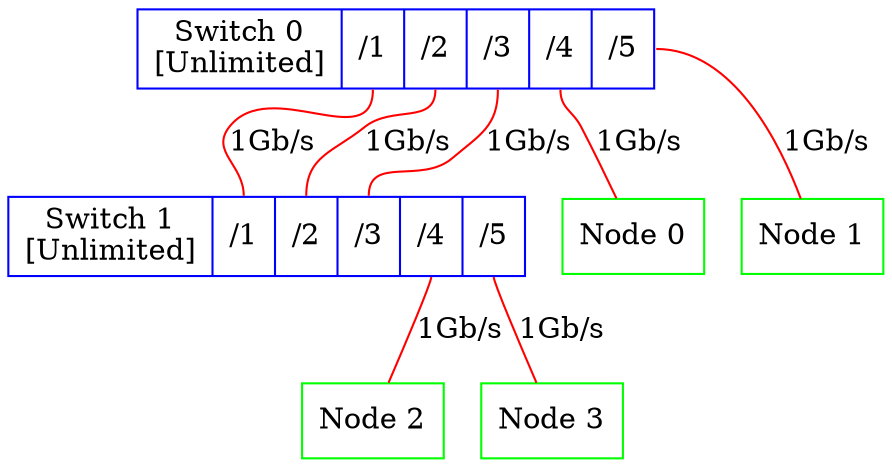 digraph G {
node0 [shape=box, color=green, label="Node 0"];
node1 [shape=box, color=green, label="Node 1"];
node2 [shape=box, color=green, label="Node 2"];
node3 [shape=box, color=green, label="Node 3"];
switch0 [shape=record, color=blue, label="Switch 0\n[Unlimited]|<p1>/1|<p2>/2|<p3>/3|<p4>/4|<p5>/5"];
switch1 [shape=record, color=blue, label="Switch 1\n[Unlimited]|<p1>/1|<p2>/2|<p3>/3|<p4>/4|<p5>/5"];
switch0:p1 -> switch1:p1 [arrowhead=none, color=red, label="1Gb/s"]
switch0:p2 -> switch1:p2 [arrowhead=none, color=red, label="1Gb/s"]
switch0:p3 -> switch1:p3 [arrowhead=none, color=red, label="1Gb/s"]
switch0:p4 -> node0 [arrowhead=none, color=red, label="1Gb/s"]
switch0:p5 -> node1 [arrowhead=none, color=red, label="1Gb/s"]
switch1:p4 -> node2 [arrowhead=none, color=red, label="1Gb/s"]
switch1:p5 -> node3 [arrowhead=none, color=red, label="1Gb/s"]
}

